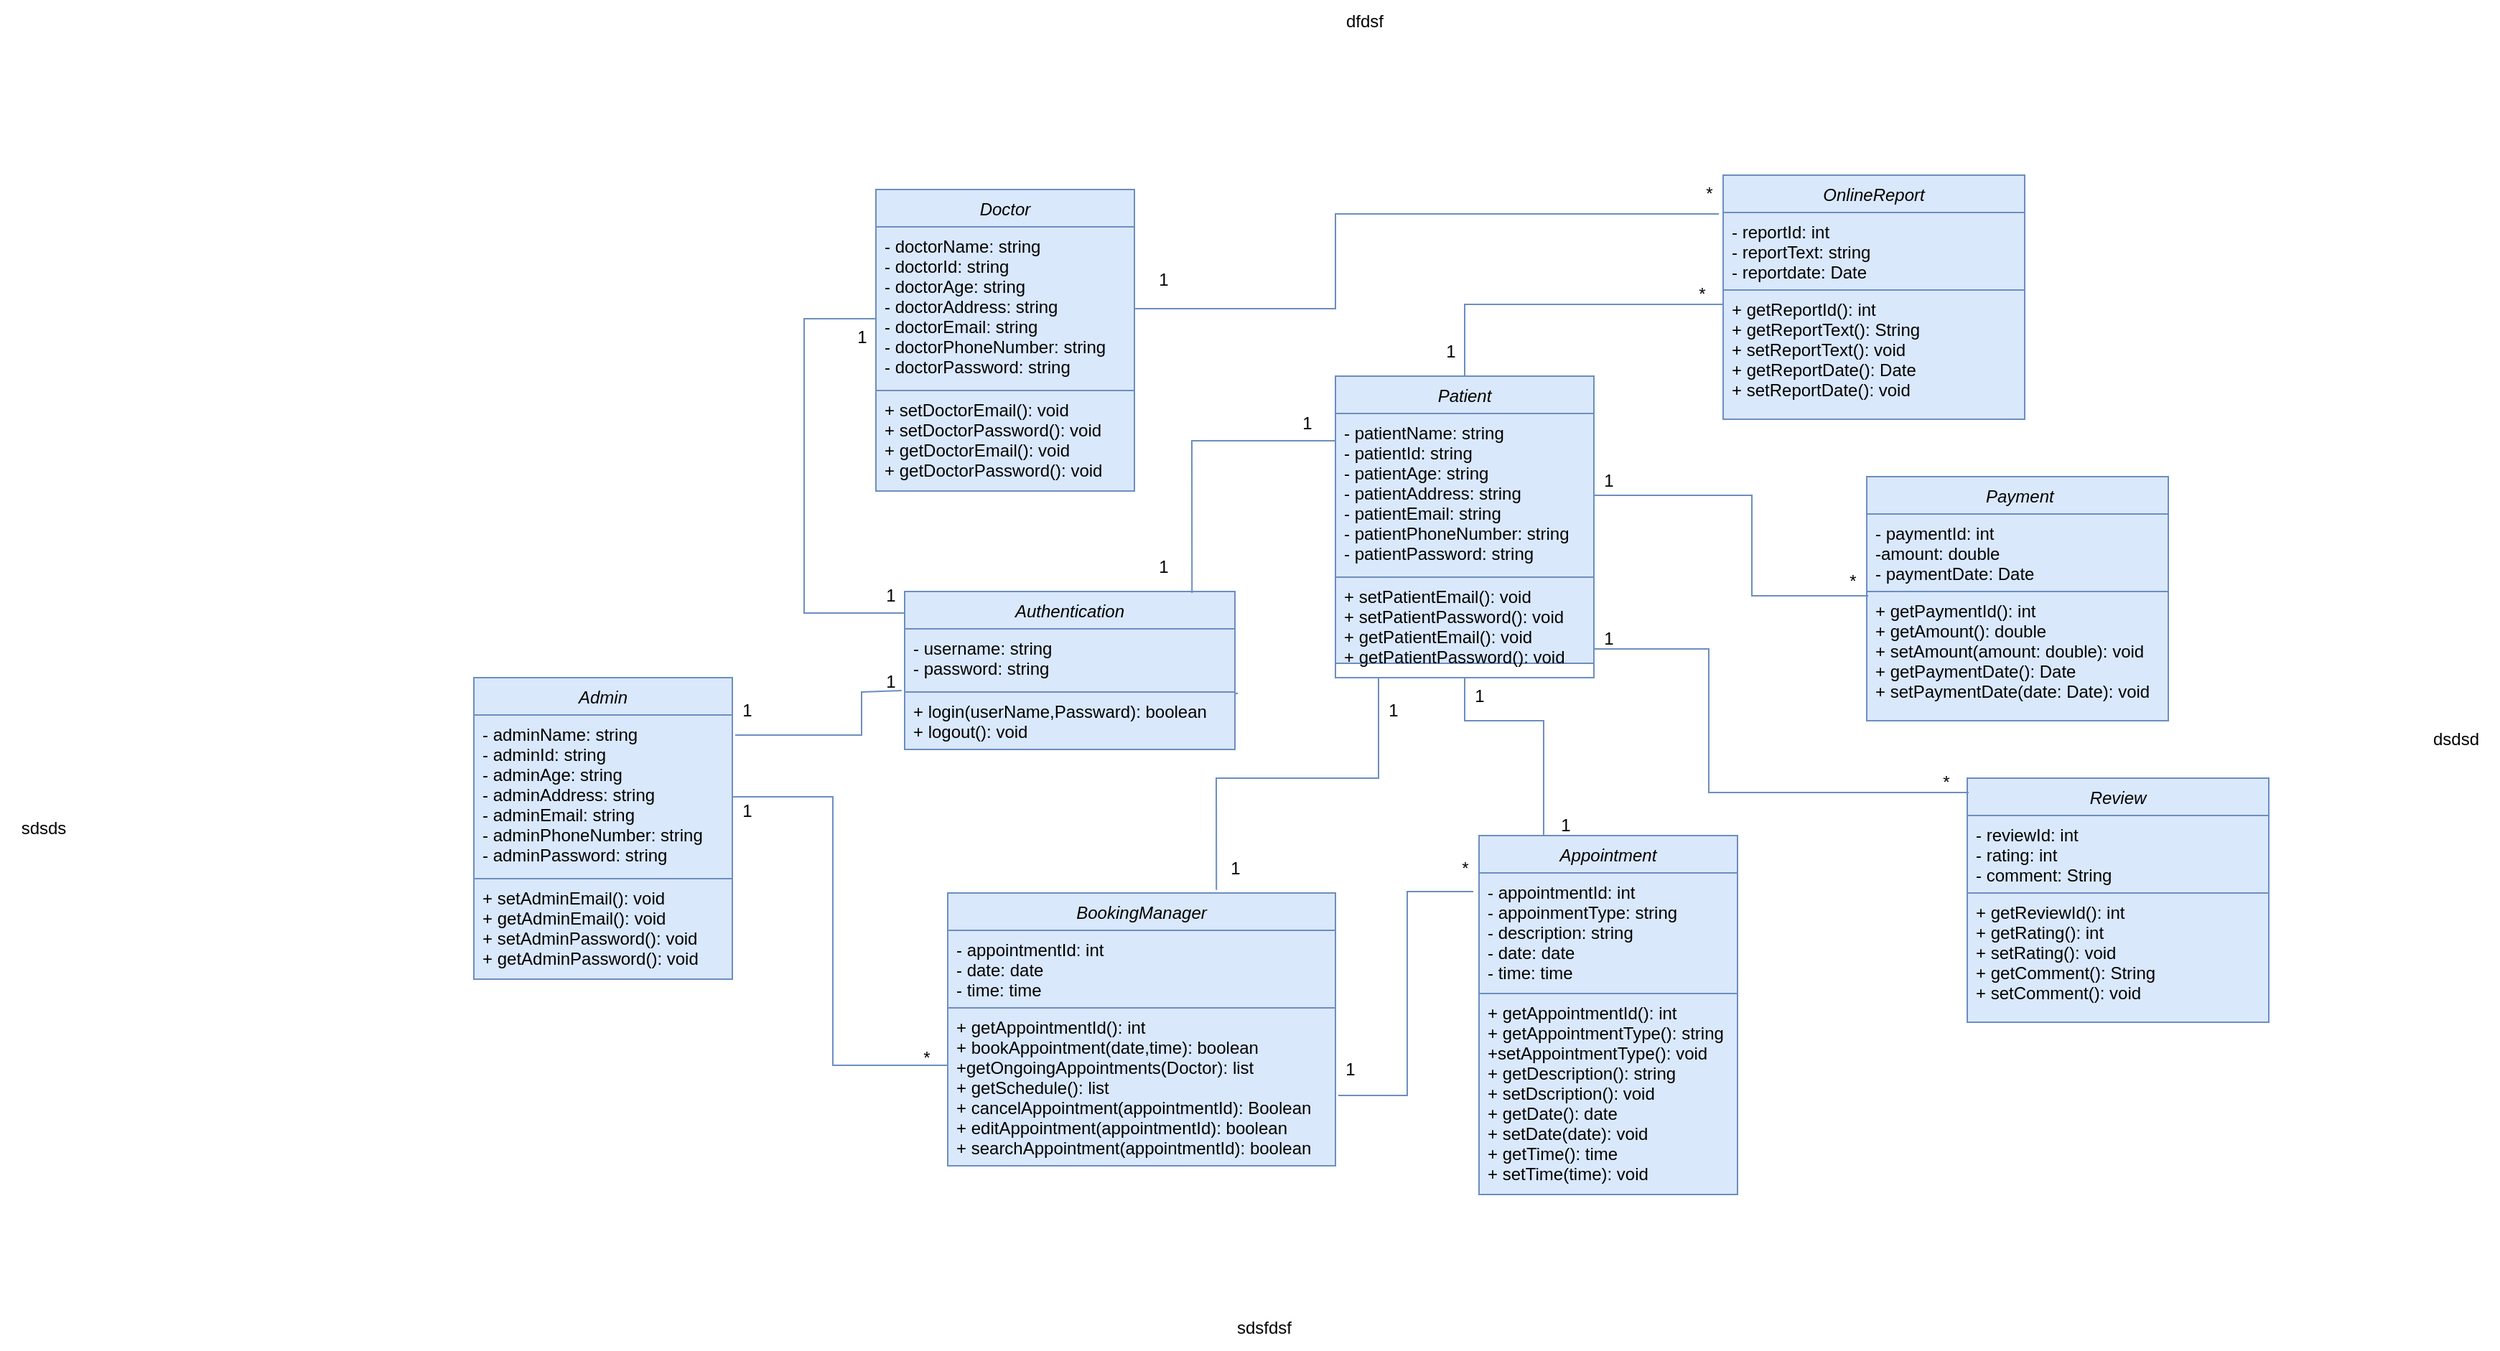 <mxfile version="24.2.7" type="device">
  <diagram id="C5RBs43oDa-KdzZeNtuy" name="Page-1">
    <mxGraphModel dx="2603" dy="2408" grid="1" gridSize="10" guides="1" tooltips="1" connect="1" arrows="1" fold="1" page="1" pageScale="1" pageWidth="1169" pageHeight="1654" background="#FFFFFF" math="0" shadow="0">
      <root>
        <mxCell id="WIyWlLk6GJQsqaUBKTNV-0" />
        <mxCell id="WIyWlLk6GJQsqaUBKTNV-1" parent="WIyWlLk6GJQsqaUBKTNV-0" />
        <mxCell id="D7E68T9pFaGjz6Eeja75-0" value="Patient" style="swimlane;fontStyle=2;align=center;verticalAlign=top;childLayout=stackLayout;horizontal=1;startSize=26;horizontalStack=0;resizeParent=1;resizeLast=0;collapsible=1;marginBottom=0;rounded=0;shadow=0;strokeWidth=1;strokeColor=#6c8ebf;fillColor=#dae8fc;" parent="WIyWlLk6GJQsqaUBKTNV-1" vertex="1">
          <mxGeometry x="690" y="-40" width="180" height="210" as="geometry">
            <mxRectangle x="230" y="140" width="160" height="26" as="alternateBounds" />
          </mxGeometry>
        </mxCell>
        <mxCell id="D7E68T9pFaGjz6Eeja75-1" value="- patientName: string&#xa;- patientId: string&#xa;- patientAge: string&#xa;- patientAddress: string&#xa;- patientEmail: string&#xa;- patientPhoneNumber: string&#xa;- patientPassword: string" style="text;align=left;verticalAlign=top;spacingLeft=4;spacingRight=4;overflow=hidden;rotatable=0;points=[[0,0.5],[1,0.5]];portConstraint=eastwest;strokeColor=#6c8ebf;fillColor=#dae8fc;" parent="D7E68T9pFaGjz6Eeja75-0" vertex="1">
          <mxGeometry y="26" width="180" height="114" as="geometry" />
        </mxCell>
        <mxCell id="D7E68T9pFaGjz6Eeja75-2" value="" style="endArrow=none;html=1;rounded=0;exitX=0.006;exitY=0.925;exitDx=0;exitDy=0;exitPerimeter=0;entryX=1.006;entryY=0.933;entryDx=0;entryDy=0;entryPerimeter=0;strokeColor=#6c8ebf;fillColor=#dae8fc;" parent="D7E68T9pFaGjz6Eeja75-0" edge="1">
          <mxGeometry width="50" height="50" relative="1" as="geometry">
            <mxPoint x="-7.283e-14" y="140.0" as="sourcePoint" />
            <mxPoint x="180.0" y="141.072" as="targetPoint" />
          </mxGeometry>
        </mxCell>
        <mxCell id="D7E68T9pFaGjz6Eeja75-3" value="+ setPatientEmail(): void&#xa;+ setPatientPassword(): void&#xa;+ getPatientEmail(): void&#xa;+ getPatientPassword(): void&#xa;&#xa;&#xa;&#xa;&#xa;" style="text;align=left;verticalAlign=top;spacingLeft=4;spacingRight=4;overflow=hidden;rotatable=0;points=[[0,0.5],[1,0.5]];portConstraint=eastwest;strokeColor=#6c8ebf;fillColor=#dae8fc;" parent="D7E68T9pFaGjz6Eeja75-0" vertex="1">
          <mxGeometry y="140" width="180" height="60" as="geometry" />
        </mxCell>
        <mxCell id="D7E68T9pFaGjz6Eeja75-4" value="Doctor" style="swimlane;fontStyle=2;align=center;verticalAlign=top;childLayout=stackLayout;horizontal=1;startSize=26;horizontalStack=0;resizeParent=1;resizeLast=0;collapsible=1;marginBottom=0;rounded=0;shadow=0;strokeWidth=1;strokeColor=#6c8ebf;fillColor=#dae8fc;" parent="WIyWlLk6GJQsqaUBKTNV-1" vertex="1">
          <mxGeometry x="370" y="-170" width="180" height="210" as="geometry">
            <mxRectangle x="230" y="140" width="160" height="26" as="alternateBounds" />
          </mxGeometry>
        </mxCell>
        <mxCell id="D7E68T9pFaGjz6Eeja75-6" value="" style="endArrow=none;html=1;rounded=0;exitX=0.006;exitY=0.925;exitDx=0;exitDy=0;exitPerimeter=0;entryX=1.006;entryY=0.933;entryDx=0;entryDy=0;entryPerimeter=0;strokeColor=#6c8ebf;fillColor=#dae8fc;" parent="D7E68T9pFaGjz6Eeja75-4" edge="1">
          <mxGeometry width="50" height="50" relative="1" as="geometry">
            <mxPoint x="-7.283e-14" y="140.0" as="sourcePoint" />
            <mxPoint x="180.0" y="141.072" as="targetPoint" />
          </mxGeometry>
        </mxCell>
        <mxCell id="D7E68T9pFaGjz6Eeja75-5" value="- doctorName: string&#xa;- doctorId: string&#xa;- doctorAge: string&#xa;- doctorAddress: string&#xa;- doctorEmail: string&#xa;- doctorPhoneNumber: string&#xa;- doctorPassword: string" style="text;align=left;verticalAlign=top;spacingLeft=4;spacingRight=4;overflow=hidden;rotatable=0;points=[[0,0.5],[1,0.5]];portConstraint=eastwest;strokeColor=#6c8ebf;fillColor=#dae8fc;" parent="D7E68T9pFaGjz6Eeja75-4" vertex="1">
          <mxGeometry y="26" width="180" height="114" as="geometry" />
        </mxCell>
        <mxCell id="D7E68T9pFaGjz6Eeja75-7" value="+ setDoctorEmail(): void&#xa;+ setDoctorPassword(): void&#xa;+ getDoctorEmail(): void&#xa;+ getDoctorPassword(): void&#xa;&#xa;" style="text;align=left;verticalAlign=top;spacingLeft=4;spacingRight=4;overflow=hidden;rotatable=0;points=[[0,0.5],[1,0.5]];portConstraint=eastwest;strokeColor=#6c8ebf;fillColor=#dae8fc;" parent="D7E68T9pFaGjz6Eeja75-4" vertex="1">
          <mxGeometry y="140" width="180" height="70" as="geometry" />
        </mxCell>
        <mxCell id="D7E68T9pFaGjz6Eeja75-8" value="Admin" style="swimlane;fontStyle=2;align=center;verticalAlign=top;childLayout=stackLayout;horizontal=1;startSize=26;horizontalStack=0;resizeParent=1;resizeLast=0;collapsible=1;marginBottom=0;rounded=0;shadow=0;strokeWidth=1;strokeColor=#6c8ebf;fillColor=#dae8fc;" parent="WIyWlLk6GJQsqaUBKTNV-1" vertex="1">
          <mxGeometry x="90" y="170" width="180" height="210" as="geometry">
            <mxRectangle x="230" y="140" width="160" height="26" as="alternateBounds" />
          </mxGeometry>
        </mxCell>
        <mxCell id="D7E68T9pFaGjz6Eeja75-9" value="- adminName: string&#xa;- adminId: string&#xa;- adminAge: string&#xa;- adminAddress: string&#xa;- adminEmail: string&#xa;- adminPhoneNumber: string&#xa;- adminPassword: string" style="text;align=left;verticalAlign=top;spacingLeft=4;spacingRight=4;overflow=hidden;rotatable=0;points=[[0,0.5],[1,0.5]];portConstraint=eastwest;strokeColor=#6c8ebf;fillColor=#dae8fc;" parent="D7E68T9pFaGjz6Eeja75-8" vertex="1">
          <mxGeometry y="26" width="180" height="114" as="geometry" />
        </mxCell>
        <mxCell id="D7E68T9pFaGjz6Eeja75-10" value="" style="endArrow=none;html=1;rounded=0;exitX=0.006;exitY=0.925;exitDx=0;exitDy=0;exitPerimeter=0;entryX=1.006;entryY=0.933;entryDx=0;entryDy=0;entryPerimeter=0;strokeColor=#6c8ebf;fillColor=#dae8fc;" parent="D7E68T9pFaGjz6Eeja75-8" edge="1">
          <mxGeometry width="50" height="50" relative="1" as="geometry">
            <mxPoint x="-7.283e-14" y="140.0" as="sourcePoint" />
            <mxPoint x="180.0" y="141.072" as="targetPoint" />
          </mxGeometry>
        </mxCell>
        <mxCell id="D7E68T9pFaGjz6Eeja75-11" value="+ setAdminEmail(): void&#xa;+ getAdminEmail(): void&#xa;+ setAdminPassword(): void&#xa;+ getAdminPassword(): void&#xa;" style="text;align=left;verticalAlign=top;spacingLeft=4;spacingRight=4;overflow=hidden;rotatable=0;points=[[0,0.5],[1,0.5]];portConstraint=eastwest;strokeColor=#6c8ebf;fillColor=#dae8fc;" parent="D7E68T9pFaGjz6Eeja75-8" vertex="1">
          <mxGeometry y="140" width="180" height="70" as="geometry" />
        </mxCell>
        <mxCell id="D7E68T9pFaGjz6Eeja75-12" value="Authentication" style="swimlane;fontStyle=2;align=center;verticalAlign=top;childLayout=stackLayout;horizontal=1;startSize=26;horizontalStack=0;resizeParent=1;resizeLast=0;collapsible=1;marginBottom=0;rounded=0;shadow=0;strokeWidth=1;fontSize=12;strokeColor=#6c8ebf;fillColor=#dae8fc;" parent="WIyWlLk6GJQsqaUBKTNV-1" vertex="1">
          <mxGeometry x="390" y="110" width="230" height="110" as="geometry">
            <mxRectangle x="230" y="140" width="160" height="26" as="alternateBounds" />
          </mxGeometry>
        </mxCell>
        <mxCell id="D7E68T9pFaGjz6Eeja75-13" value="- username: string&#xa;- password: string" style="text;align=left;verticalAlign=top;spacingLeft=4;spacingRight=4;overflow=hidden;rotatable=0;points=[[0,0.5],[1,0.5]];portConstraint=eastwest;strokeColor=#6c8ebf;fillColor=#dae8fc;" parent="D7E68T9pFaGjz6Eeja75-12" vertex="1">
          <mxGeometry y="26" width="230" height="44" as="geometry" />
        </mxCell>
        <mxCell id="D7E68T9pFaGjz6Eeja75-14" value="" style="endArrow=none;html=1;rounded=0;exitX=0.006;exitY=0.925;exitDx=0;exitDy=0;exitPerimeter=0;entryX=1.009;entryY=1.023;entryDx=0;entryDy=0;entryPerimeter=0;strokeColor=#6c8ebf;fillColor=#dae8fc;" parent="D7E68T9pFaGjz6Eeja75-12" target="D7E68T9pFaGjz6Eeja75-13" edge="1">
          <mxGeometry width="50" height="50" relative="1" as="geometry">
            <mxPoint x="-7.283e-14" y="70.0" as="sourcePoint" />
            <mxPoint x="180.0" y="71.072" as="targetPoint" />
          </mxGeometry>
        </mxCell>
        <mxCell id="D7E68T9pFaGjz6Eeja75-15" value="+ login(userName,Passward): boolean&#xa;+ logout(): void&#xa;&#xa;&#xa;&#xa;&#xa;" style="text;align=left;verticalAlign=top;spacingLeft=4;spacingRight=4;overflow=hidden;rotatable=0;points=[[0,0.5],[1,0.5]];portConstraint=eastwest;strokeColor=#6c8ebf;fillColor=#dae8fc;" parent="D7E68T9pFaGjz6Eeja75-12" vertex="1">
          <mxGeometry y="70" width="230" height="40" as="geometry" />
        </mxCell>
        <mxCell id="D7E68T9pFaGjz6Eeja75-16" value="Appointment" style="swimlane;fontStyle=2;align=center;verticalAlign=top;childLayout=stackLayout;horizontal=1;startSize=26;horizontalStack=0;resizeParent=1;resizeLast=0;collapsible=1;marginBottom=0;rounded=0;shadow=0;strokeWidth=1;strokeColor=#6c8ebf;fillColor=#dae8fc;" parent="WIyWlLk6GJQsqaUBKTNV-1" vertex="1">
          <mxGeometry x="790" y="280" width="180" height="250" as="geometry">
            <mxRectangle x="230" y="140" width="160" height="26" as="alternateBounds" />
          </mxGeometry>
        </mxCell>
        <mxCell id="D7E68T9pFaGjz6Eeja75-17" value="- appointmentId: int&#xa;- appoinmentType: string&#xa;- description: string&#xa;- date: date&#xa;- time: time &#xa;" style="text;align=left;verticalAlign=top;spacingLeft=4;spacingRight=4;overflow=hidden;rotatable=0;points=[[0,0.5],[1,0.5]];portConstraint=eastwest;strokeColor=#6c8ebf;fillColor=#dae8fc;" parent="D7E68T9pFaGjz6Eeja75-16" vertex="1">
          <mxGeometry y="26" width="180" height="84" as="geometry" />
        </mxCell>
        <mxCell id="D7E68T9pFaGjz6Eeja75-18" value="" style="endArrow=none;html=1;rounded=0;exitX=0.006;exitY=0.925;exitDx=0;exitDy=0;exitPerimeter=0;entryX=1.006;entryY=0.933;entryDx=0;entryDy=0;entryPerimeter=0;strokeColor=#6c8ebf;fillColor=#dae8fc;" parent="D7E68T9pFaGjz6Eeja75-16" edge="1">
          <mxGeometry width="50" height="50" relative="1" as="geometry">
            <mxPoint x="-7.283e-14" y="110.0" as="sourcePoint" />
            <mxPoint x="180.0" y="111.072" as="targetPoint" />
          </mxGeometry>
        </mxCell>
        <mxCell id="D7E68T9pFaGjz6Eeja75-19" value="+ getAppointmentId(): int&#xa;+ getAppointmentType(): string&#xa;+setAppointmentType(): void&#xa;+ getDescription(): string&#xa;+ setDscription(): void&#xa;+ getDate(): date&#xa;+ setDate(date): void&#xa;+ getTime(): time&#xa;+ setTime(time): void&#xa;  &#xa; &#xa;&#xa;&#xa;&#xa;&#xa;&#xa;&#xa;&#xa;&#xa;&#xa;" style="text;align=left;verticalAlign=top;spacingLeft=4;spacingRight=4;overflow=hidden;rotatable=0;points=[[0,0.5],[1,0.5]];portConstraint=eastwest;strokeColor=#6c8ebf;fillColor=#dae8fc;" parent="D7E68T9pFaGjz6Eeja75-16" vertex="1">
          <mxGeometry y="110" width="180" height="140" as="geometry" />
        </mxCell>
        <mxCell id="D7E68T9pFaGjz6Eeja75-21" value="BookingManager" style="swimlane;fontStyle=2;align=center;verticalAlign=top;childLayout=stackLayout;horizontal=1;startSize=26;horizontalStack=0;resizeParent=1;resizeLast=0;collapsible=1;marginBottom=0;rounded=0;shadow=0;strokeWidth=1;strokeColor=#6c8ebf;fillColor=#dae8fc;" parent="WIyWlLk6GJQsqaUBKTNV-1" vertex="1">
          <mxGeometry x="420" y="320" width="270" height="190" as="geometry">
            <mxRectangle x="230" y="140" width="160" height="26" as="alternateBounds" />
          </mxGeometry>
        </mxCell>
        <mxCell id="D7E68T9pFaGjz6Eeja75-22" value="- appointmentId: int&#xa;- date: date&#xa;- time: time &#xa;" style="text;align=left;verticalAlign=top;spacingLeft=4;spacingRight=4;overflow=hidden;rotatable=0;points=[[0,0.5],[1,0.5]];portConstraint=eastwest;strokeColor=#6c8ebf;fillColor=#dae8fc;" parent="D7E68T9pFaGjz6Eeja75-21" vertex="1">
          <mxGeometry y="26" width="270" height="54" as="geometry" />
        </mxCell>
        <mxCell id="D7E68T9pFaGjz6Eeja75-23" value="" style="endArrow=none;html=1;rounded=0;exitX=0.006;exitY=0.925;exitDx=0;exitDy=0;exitPerimeter=0;entryX=1;entryY=1.037;entryDx=0;entryDy=0;entryPerimeter=0;strokeColor=#6c8ebf;fillColor=#dae8fc;" parent="D7E68T9pFaGjz6Eeja75-21" target="D7E68T9pFaGjz6Eeja75-22" edge="1">
          <mxGeometry width="50" height="50" relative="1" as="geometry">
            <mxPoint x="-7.283e-14" y="80.0" as="sourcePoint" />
            <mxPoint x="208.95" y="80.032" as="targetPoint" />
            <Array as="points">
              <mxPoint x="100" y="80" />
            </Array>
          </mxGeometry>
        </mxCell>
        <mxCell id="D7E68T9pFaGjz6Eeja75-24" value="+ getAppointmentId(): int&#xa;+ bookAppointment(date,time): boolean&#xa;+getOngoingAppointments(Doctor): list &#xa;+ getSchedule(): list&#xa;+ cancelAppointment(appointmentId): Boolean&#xa;  + editAppointment(appointmentId): boolean&#xa;+ searchAppointment(appointmentId): boolean&#xa;  &#xa; &#xa;&#xa;&#xa;&#xa;&#xa;&#xa;&#xa;&#xa;&#xa;&#xa;" style="text;align=left;verticalAlign=top;spacingLeft=4;spacingRight=4;overflow=hidden;rotatable=0;points=[[0,0.5],[1,0.5]];portConstraint=eastwest;strokeColor=#6c8ebf;fillColor=#dae8fc;" parent="D7E68T9pFaGjz6Eeja75-21" vertex="1">
          <mxGeometry y="80" width="270" height="110" as="geometry" />
        </mxCell>
        <mxCell id="D7E68T9pFaGjz6Eeja75-25" value="OnlineReport" style="swimlane;fontStyle=2;align=center;verticalAlign=top;childLayout=stackLayout;horizontal=1;startSize=26;horizontalStack=0;resizeParent=1;resizeLast=0;collapsible=1;marginBottom=0;rounded=0;shadow=0;strokeWidth=1;strokeColor=#6c8ebf;fillColor=#dae8fc;" parent="WIyWlLk6GJQsqaUBKTNV-1" vertex="1">
          <mxGeometry x="960" y="-180" width="210" height="170" as="geometry">
            <mxRectangle x="230" y="140" width="160" height="26" as="alternateBounds" />
          </mxGeometry>
        </mxCell>
        <mxCell id="D7E68T9pFaGjz6Eeja75-27" value="" style="endArrow=none;html=1;rounded=0;exitX=0.006;exitY=0.925;exitDx=0;exitDy=0;exitPerimeter=0;entryX=0.995;entryY=0.808;entryDx=0;entryDy=0;entryPerimeter=0;strokeColor=#6c8ebf;fillColor=#dae8fc;" parent="D7E68T9pFaGjz6Eeja75-25" edge="1">
          <mxGeometry width="50" height="50" relative="1" as="geometry">
            <mxPoint x="-7.283e-14" y="80.0" as="sourcePoint" />
            <mxPoint x="208.95" y="80.032" as="targetPoint" />
            <Array as="points">
              <mxPoint x="100" y="80" />
            </Array>
          </mxGeometry>
        </mxCell>
        <mxCell id="D7E68T9pFaGjz6Eeja75-26" value="- reportId: int&#xa;- reportText: string&#xa;- reportdate: Date&#xa;" style="text;align=left;verticalAlign=top;spacingLeft=4;spacingRight=4;overflow=hidden;rotatable=0;points=[[0,0.5],[1,0.5]];portConstraint=eastwest;strokeColor=#6c8ebf;fillColor=#dae8fc;" parent="D7E68T9pFaGjz6Eeja75-25" vertex="1">
          <mxGeometry y="26" width="210" height="54" as="geometry" />
        </mxCell>
        <mxCell id="D7E68T9pFaGjz6Eeja75-28" value="+ getReportId(): int&#xa;+ getReportText(): String&#xa;+ setReportText(): void&#xa;+ getReportDate(): Date&#xa;+ setReportDate(): void&#xa;  &#xa; &#xa;&#xa;&#xa;&#xa;&#xa;  &#xa; &#xa;&#xa;&#xa;&#xa;&#xa;&#xa;&#xa;&#xa;&#xa;&#xa;" style="text;align=left;verticalAlign=top;spacingLeft=4;spacingRight=4;overflow=hidden;rotatable=0;points=[[0,0.5],[1,0.5]];portConstraint=eastwest;strokeColor=#6c8ebf;fillColor=#dae8fc;" parent="D7E68T9pFaGjz6Eeja75-25" vertex="1">
          <mxGeometry y="80" width="210" height="90" as="geometry" />
        </mxCell>
        <mxCell id="D7E68T9pFaGjz6Eeja75-30" value="Review" style="swimlane;fontStyle=2;align=center;verticalAlign=top;childLayout=stackLayout;horizontal=1;startSize=26;horizontalStack=0;resizeParent=1;resizeLast=0;collapsible=1;marginBottom=0;rounded=0;shadow=0;strokeWidth=1;strokeColor=#6c8ebf;fillColor=#dae8fc;" parent="WIyWlLk6GJQsqaUBKTNV-1" vertex="1">
          <mxGeometry x="1130" y="240" width="210" height="170" as="geometry">
            <mxRectangle x="230" y="140" width="160" height="26" as="alternateBounds" />
          </mxGeometry>
        </mxCell>
        <mxCell id="D7E68T9pFaGjz6Eeja75-31" value="" style="endArrow=none;html=1;rounded=0;exitX=0.006;exitY=0.925;exitDx=0;exitDy=0;exitPerimeter=0;entryX=0.995;entryY=0.808;entryDx=0;entryDy=0;entryPerimeter=0;strokeColor=#6c8ebf;fillColor=#dae8fc;" parent="D7E68T9pFaGjz6Eeja75-30" edge="1">
          <mxGeometry width="50" height="50" relative="1" as="geometry">
            <mxPoint x="-7.283e-14" y="80.0" as="sourcePoint" />
            <mxPoint x="208.95" y="80.032" as="targetPoint" />
            <Array as="points">
              <mxPoint x="100" y="80" />
            </Array>
          </mxGeometry>
        </mxCell>
        <mxCell id="D7E68T9pFaGjz6Eeja75-32" value="- reviewId: int&#xa;- rating: int&#xa;- comment: String&#xa;" style="text;align=left;verticalAlign=top;spacingLeft=4;spacingRight=4;overflow=hidden;rotatable=0;points=[[0,0.5],[1,0.5]];portConstraint=eastwest;strokeColor=#6c8ebf;fillColor=#dae8fc;" parent="D7E68T9pFaGjz6Eeja75-30" vertex="1">
          <mxGeometry y="26" width="210" height="54" as="geometry" />
        </mxCell>
        <mxCell id="D7E68T9pFaGjz6Eeja75-33" value="+ getReviewId(): int&#xa;+ getRating(): int&#xa;+ setRating(): void&#xa;+ getComment(): String&#xa;+ setComment(): void&#xa;  &#xa; &#xa;&#xa;&#xa;&#xa;&#xa;  &#xa; &#xa;&#xa;&#xa;&#xa;&#xa;&#xa;&#xa;&#xa;&#xa;&#xa;" style="text;align=left;verticalAlign=top;spacingLeft=4;spacingRight=4;overflow=hidden;rotatable=0;points=[[0,0.5],[1,0.5]];portConstraint=eastwest;strokeColor=#6c8ebf;fillColor=#dae8fc;" parent="D7E68T9pFaGjz6Eeja75-30" vertex="1">
          <mxGeometry y="80" width="210" height="90" as="geometry" />
        </mxCell>
        <mxCell id="D7E68T9pFaGjz6Eeja75-34" value=" Payment" style="swimlane;fontStyle=2;align=center;verticalAlign=top;childLayout=stackLayout;horizontal=1;startSize=26;horizontalStack=0;resizeParent=1;resizeLast=0;collapsible=1;marginBottom=0;rounded=0;shadow=0;strokeWidth=1;strokeColor=#6c8ebf;fillColor=#dae8fc;" parent="WIyWlLk6GJQsqaUBKTNV-1" vertex="1">
          <mxGeometry x="1060" y="30" width="210" height="170" as="geometry">
            <mxRectangle x="230" y="140" width="160" height="26" as="alternateBounds" />
          </mxGeometry>
        </mxCell>
        <mxCell id="D7E68T9pFaGjz6Eeja75-35" value="" style="endArrow=none;html=1;rounded=0;exitX=0.006;exitY=0.925;exitDx=0;exitDy=0;exitPerimeter=0;entryX=0.995;entryY=0.808;entryDx=0;entryDy=0;entryPerimeter=0;strokeColor=#6c8ebf;fillColor=#dae8fc;" parent="D7E68T9pFaGjz6Eeja75-34" edge="1">
          <mxGeometry width="50" height="50" relative="1" as="geometry">
            <mxPoint x="-7.283e-14" y="80.0" as="sourcePoint" />
            <mxPoint x="208.95" y="80.032" as="targetPoint" />
            <Array as="points">
              <mxPoint x="100" y="80" />
            </Array>
          </mxGeometry>
        </mxCell>
        <mxCell id="D7E68T9pFaGjz6Eeja75-36" value="- paymentId: int&#xa;-amount: double&#xa;- paymentDate: Date&#xa;" style="text;align=left;verticalAlign=top;spacingLeft=4;spacingRight=4;overflow=hidden;rotatable=0;points=[[0,0.5],[1,0.5]];portConstraint=eastwest;strokeColor=#6c8ebf;fillColor=#dae8fc;" parent="D7E68T9pFaGjz6Eeja75-34" vertex="1">
          <mxGeometry y="26" width="210" height="54" as="geometry" />
        </mxCell>
        <mxCell id="D7E68T9pFaGjz6Eeja75-37" value="+ getPaymentId(): int&#xa;+ getAmount(): double&#xa;+ setAmount(amount: double): void&#xa;+ getPaymentDate(): Date&#xa;+ setPaymentDate(date: Date): void" style="text;align=left;verticalAlign=top;spacingLeft=4;spacingRight=4;overflow=hidden;rotatable=0;points=[[0,0.5],[1,0.5]];portConstraint=eastwest;strokeColor=#6c8ebf;fillColor=#dae8fc;" parent="D7E68T9pFaGjz6Eeja75-34" vertex="1">
          <mxGeometry y="80" width="210" height="90" as="geometry" />
        </mxCell>
        <mxCell id="D7E68T9pFaGjz6Eeja75-48" value="" style="endArrow=none;html=1;rounded=0;exitX=0.87;exitY=0.009;exitDx=0;exitDy=0;exitPerimeter=0;fillColor=#dae8fc;strokeColor=#6c8ebf;" parent="WIyWlLk6GJQsqaUBKTNV-1" source="D7E68T9pFaGjz6Eeja75-12" edge="1">
          <mxGeometry width="50" height="50" relative="1" as="geometry">
            <mxPoint x="590" y="100" as="sourcePoint" />
            <mxPoint x="690" y="5" as="targetPoint" />
            <Array as="points">
              <mxPoint x="590" y="5" />
            </Array>
          </mxGeometry>
        </mxCell>
        <mxCell id="D7E68T9pFaGjz6Eeja75-49" value="" style="endArrow=none;html=1;rounded=0;exitX=0;exitY=0.136;exitDx=0;exitDy=0;exitPerimeter=0;fillColor=#dae8fc;strokeColor=#6c8ebf;" parent="WIyWlLk6GJQsqaUBKTNV-1" source="D7E68T9pFaGjz6Eeja75-12" edge="1">
          <mxGeometry width="50" height="50" relative="1" as="geometry">
            <mxPoint x="580" y="260" as="sourcePoint" />
            <mxPoint x="370" y="-80" as="targetPoint" />
            <Array as="points">
              <mxPoint x="360" y="125" />
              <mxPoint x="320" y="125" />
              <mxPoint x="320" y="-80" />
            </Array>
          </mxGeometry>
        </mxCell>
        <mxCell id="D7E68T9pFaGjz6Eeja75-50" value="" style="endArrow=none;html=1;rounded=0;exitX=-0.009;exitY=-0.025;exitDx=0;exitDy=0;exitPerimeter=0;entryX=1.011;entryY=0.123;entryDx=0;entryDy=0;entryPerimeter=0;fillColor=#dae8fc;strokeColor=#6c8ebf;" parent="WIyWlLk6GJQsqaUBKTNV-1" source="D7E68T9pFaGjz6Eeja75-15" target="D7E68T9pFaGjz6Eeja75-9" edge="1">
          <mxGeometry width="50" height="50" relative="1" as="geometry">
            <mxPoint x="580" y="260" as="sourcePoint" />
            <mxPoint x="360" y="180" as="targetPoint" />
            <Array as="points">
              <mxPoint x="360" y="180" />
              <mxPoint x="360" y="210" />
            </Array>
          </mxGeometry>
        </mxCell>
        <mxCell id="D7E68T9pFaGjz6Eeja75-53" value="" style="endArrow=none;html=1;rounded=0;entryX=1;entryY=0.5;entryDx=0;entryDy=0;fillColor=#dae8fc;strokeColor=#6c8ebf;" parent="WIyWlLk6GJQsqaUBKTNV-1" target="D7E68T9pFaGjz6Eeja75-9" edge="1">
          <mxGeometry width="50" height="50" relative="1" as="geometry">
            <mxPoint x="420" y="440" as="sourcePoint" />
            <mxPoint x="630" y="390" as="targetPoint" />
            <Array as="points">
              <mxPoint x="340" y="440" />
              <mxPoint x="340" y="253" />
            </Array>
          </mxGeometry>
        </mxCell>
        <mxCell id="D7E68T9pFaGjz6Eeja75-54" value="" style="endArrow=none;html=1;rounded=0;exitX=0.693;exitY=-0.011;exitDx=0;exitDy=0;exitPerimeter=0;fillColor=#dae8fc;strokeColor=#6c8ebf;" parent="WIyWlLk6GJQsqaUBKTNV-1" source="D7E68T9pFaGjz6Eeja75-21" edge="1">
          <mxGeometry width="50" height="50" relative="1" as="geometry">
            <mxPoint x="720" y="260" as="sourcePoint" />
            <mxPoint x="720" y="170" as="targetPoint" />
            <Array as="points">
              <mxPoint x="607" y="240" />
              <mxPoint x="720" y="240" />
            </Array>
          </mxGeometry>
        </mxCell>
        <mxCell id="D7E68T9pFaGjz6Eeja75-55" value="" style="endArrow=none;html=1;rounded=0;exitX=0.25;exitY=0;exitDx=0;exitDy=0;entryX=0.5;entryY=1;entryDx=0;entryDy=0;fillColor=#dae8fc;strokeColor=#6c8ebf;" parent="WIyWlLk6GJQsqaUBKTNV-1" source="D7E68T9pFaGjz6Eeja75-16" target="D7E68T9pFaGjz6Eeja75-0" edge="1">
          <mxGeometry width="50" height="50" relative="1" as="geometry">
            <mxPoint x="540" y="350" as="sourcePoint" />
            <mxPoint x="835" y="130" as="targetPoint" />
            <Array as="points">
              <mxPoint x="835" y="200" />
              <mxPoint x="780" y="200" />
            </Array>
          </mxGeometry>
        </mxCell>
        <mxCell id="D7E68T9pFaGjz6Eeja75-56" value="" style="endArrow=none;html=1;rounded=0;entryX=-0.022;entryY=0.155;entryDx=0;entryDy=0;entryPerimeter=0;exitX=1.007;exitY=0.373;exitDx=0;exitDy=0;exitPerimeter=0;fillColor=#dae8fc;strokeColor=#6c8ebf;" parent="WIyWlLk6GJQsqaUBKTNV-1" target="D7E68T9pFaGjz6Eeja75-17" edge="1">
          <mxGeometry width="50" height="50" relative="1" as="geometry">
            <mxPoint x="691.89" y="461.03" as="sourcePoint" />
            <mxPoint x="590" y="260" as="targetPoint" />
            <Array as="points">
              <mxPoint x="740" y="461" />
              <mxPoint x="740" y="319" />
            </Array>
          </mxGeometry>
        </mxCell>
        <mxCell id="D7E68T9pFaGjz6Eeja75-57" value="" style="endArrow=none;html=1;rounded=0;entryX=0;entryY=0.111;entryDx=0;entryDy=0;entryPerimeter=0;fillColor=#dae8fc;strokeColor=#6c8ebf;" parent="WIyWlLk6GJQsqaUBKTNV-1" edge="1">
          <mxGeometry width="50" height="50" relative="1" as="geometry">
            <mxPoint x="780" y="-40" as="sourcePoint" />
            <mxPoint x="960" y="-89.996" as="targetPoint" />
            <Array as="points">
              <mxPoint x="780" y="-89.99" />
            </Array>
          </mxGeometry>
        </mxCell>
        <mxCell id="D7E68T9pFaGjz6Eeja75-58" value="" style="endArrow=none;html=1;rounded=0;exitX=1;exitY=0.5;exitDx=0;exitDy=0;entryX=-0.014;entryY=0.019;entryDx=0;entryDy=0;entryPerimeter=0;fillColor=#dae8fc;strokeColor=#6c8ebf;" parent="WIyWlLk6GJQsqaUBKTNV-1" source="D7E68T9pFaGjz6Eeja75-5" target="D7E68T9pFaGjz6Eeja75-26" edge="1">
          <mxGeometry width="50" height="50" relative="1" as="geometry">
            <mxPoint x="600" y="110" as="sourcePoint" />
            <mxPoint x="650" y="60" as="targetPoint" />
            <Array as="points">
              <mxPoint x="690" y="-87" />
              <mxPoint x="690" y="-153" />
            </Array>
          </mxGeometry>
        </mxCell>
        <mxCell id="D7E68T9pFaGjz6Eeja75-59" value="" style="endArrow=none;html=1;rounded=0;entryX=1;entryY=0.5;entryDx=0;entryDy=0;exitX=0.005;exitY=1.056;exitDx=0;exitDy=0;exitPerimeter=0;fillColor=#dae8fc;strokeColor=#6c8ebf;" parent="WIyWlLk6GJQsqaUBKTNV-1" source="D7E68T9pFaGjz6Eeja75-36" target="D7E68T9pFaGjz6Eeja75-1" edge="1">
          <mxGeometry width="50" height="50" relative="1" as="geometry">
            <mxPoint x="600" y="260" as="sourcePoint" />
            <mxPoint x="650" y="210" as="targetPoint" />
            <Array as="points">
              <mxPoint x="980" y="113" />
              <mxPoint x="980" y="43" />
            </Array>
          </mxGeometry>
        </mxCell>
        <mxCell id="D7E68T9pFaGjz6Eeja75-60" value="" style="endArrow=none;html=1;rounded=0;entryX=1;entryY=0.5;entryDx=0;entryDy=0;exitX=1.033;exitY=0.733;exitDx=0;exitDy=0;exitPerimeter=0;fillColor=#dae8fc;strokeColor=#6c8ebf;" parent="WIyWlLk6GJQsqaUBKTNV-1" source="D7E68T9pFaGjz6Eeja75-68" edge="1">
          <mxGeometry width="50" height="50" relative="1" as="geometry">
            <mxPoint x="980" y="150" as="sourcePoint" />
            <mxPoint x="870" y="150" as="targetPoint" />
            <Array as="points">
              <mxPoint x="950" y="250" />
              <mxPoint x="950" y="150" />
            </Array>
          </mxGeometry>
        </mxCell>
        <mxCell id="D7E68T9pFaGjz6Eeja75-61" value="1" style="text;html=1;align=center;verticalAlign=middle;resizable=0;points=[];autosize=1;" parent="WIyWlLk6GJQsqaUBKTNV-1" vertex="1">
          <mxGeometry x="555" y="-122" width="30" height="30" as="geometry" />
        </mxCell>
        <mxCell id="D7E68T9pFaGjz6Eeja75-62" value="*" style="text;html=1;align=center;verticalAlign=middle;resizable=0;points=[];autosize=1;" parent="WIyWlLk6GJQsqaUBKTNV-1" vertex="1">
          <mxGeometry x="935" y="-182" width="30" height="30" as="geometry" />
        </mxCell>
        <mxCell id="D7E68T9pFaGjz6Eeja75-63" value="1" style="text;html=1;align=center;verticalAlign=middle;resizable=0;points=[];autosize=1;" parent="WIyWlLk6GJQsqaUBKTNV-1" vertex="1">
          <mxGeometry x="755" y="-72" width="30" height="30" as="geometry" />
        </mxCell>
        <mxCell id="D7E68T9pFaGjz6Eeja75-64" value="*" style="text;html=1;align=center;verticalAlign=middle;resizable=0;points=[];autosize=1;" parent="WIyWlLk6GJQsqaUBKTNV-1" vertex="1">
          <mxGeometry x="930" y="-112" width="30" height="30" as="geometry" />
        </mxCell>
        <mxCell id="D7E68T9pFaGjz6Eeja75-65" value="1" style="text;html=1;align=center;verticalAlign=middle;resizable=0;points=[];autosize=1;" parent="WIyWlLk6GJQsqaUBKTNV-1" vertex="1">
          <mxGeometry x="865" y="18" width="30" height="30" as="geometry" />
        </mxCell>
        <mxCell id="D7E68T9pFaGjz6Eeja75-66" value="*" style="text;html=1;align=center;verticalAlign=middle;resizable=0;points=[];autosize=1;" parent="WIyWlLk6GJQsqaUBKTNV-1" vertex="1">
          <mxGeometry x="1035" y="88" width="30" height="30" as="geometry" />
        </mxCell>
        <mxCell id="D7E68T9pFaGjz6Eeja75-67" value="1" style="text;html=1;align=center;verticalAlign=middle;resizable=0;points=[];autosize=1;" parent="WIyWlLk6GJQsqaUBKTNV-1" vertex="1">
          <mxGeometry x="865" y="128" width="30" height="30" as="geometry" />
        </mxCell>
        <mxCell id="D7E68T9pFaGjz6Eeja75-68" value="*" style="text;html=1;align=center;verticalAlign=middle;resizable=0;points=[];autosize=1;" parent="WIyWlLk6GJQsqaUBKTNV-1" vertex="1">
          <mxGeometry x="1100" y="228" width="30" height="30" as="geometry" />
        </mxCell>
        <mxCell id="D7E68T9pFaGjz6Eeja75-69" value="1" style="text;html=1;align=center;verticalAlign=middle;resizable=0;points=[];autosize=1;" parent="WIyWlLk6GJQsqaUBKTNV-1" vertex="1">
          <mxGeometry x="775" y="168" width="30" height="30" as="geometry" />
        </mxCell>
        <mxCell id="D7E68T9pFaGjz6Eeja75-70" value="1" style="text;html=1;align=center;verticalAlign=middle;resizable=0;points=[];autosize=1;" parent="WIyWlLk6GJQsqaUBKTNV-1" vertex="1">
          <mxGeometry x="835" y="258" width="30" height="30" as="geometry" />
        </mxCell>
        <mxCell id="D7E68T9pFaGjz6Eeja75-71" value="1" style="text;html=1;align=center;verticalAlign=middle;resizable=0;points=[];autosize=1;" parent="WIyWlLk6GJQsqaUBKTNV-1" vertex="1">
          <mxGeometry x="715" y="178" width="30" height="30" as="geometry" />
        </mxCell>
        <mxCell id="D7E68T9pFaGjz6Eeja75-72" value="1" style="text;html=1;align=center;verticalAlign=middle;resizable=0;points=[];autosize=1;" parent="WIyWlLk6GJQsqaUBKTNV-1" vertex="1">
          <mxGeometry x="605" y="288" width="30" height="30" as="geometry" />
        </mxCell>
        <mxCell id="D7E68T9pFaGjz6Eeja75-73" value="*" style="text;html=1;align=center;verticalAlign=middle;resizable=0;points=[];autosize=1;" parent="WIyWlLk6GJQsqaUBKTNV-1" vertex="1">
          <mxGeometry x="765" y="288" width="30" height="30" as="geometry" />
        </mxCell>
        <mxCell id="D7E68T9pFaGjz6Eeja75-74" value="1" style="text;html=1;align=center;verticalAlign=middle;resizable=0;points=[];autosize=1;" parent="WIyWlLk6GJQsqaUBKTNV-1" vertex="1">
          <mxGeometry x="685" y="428" width="30" height="30" as="geometry" />
        </mxCell>
        <mxCell id="D7E68T9pFaGjz6Eeja75-75" value="*" style="text;html=1;align=center;verticalAlign=middle;resizable=0;points=[];autosize=1;" parent="WIyWlLk6GJQsqaUBKTNV-1" vertex="1">
          <mxGeometry x="390" y="420" width="30" height="30" as="geometry" />
        </mxCell>
        <mxCell id="D7E68T9pFaGjz6Eeja75-76" value="1" style="text;html=1;align=center;verticalAlign=middle;resizable=0;points=[];autosize=1;" parent="WIyWlLk6GJQsqaUBKTNV-1" vertex="1">
          <mxGeometry x="265" y="248" width="30" height="30" as="geometry" />
        </mxCell>
        <mxCell id="D7E68T9pFaGjz6Eeja75-77" value="1" style="text;html=1;align=center;verticalAlign=middle;resizable=0;points=[];autosize=1;" parent="WIyWlLk6GJQsqaUBKTNV-1" vertex="1">
          <mxGeometry x="265" y="178" width="30" height="30" as="geometry" />
        </mxCell>
        <mxCell id="D7E68T9pFaGjz6Eeja75-78" value="1" style="text;html=1;align=center;verticalAlign=middle;resizable=0;points=[];autosize=1;" parent="WIyWlLk6GJQsqaUBKTNV-1" vertex="1">
          <mxGeometry x="365" y="158" width="30" height="30" as="geometry" />
        </mxCell>
        <mxCell id="D7E68T9pFaGjz6Eeja75-79" value="1" style="text;html=1;align=center;verticalAlign=middle;resizable=0;points=[];autosize=1;" parent="WIyWlLk6GJQsqaUBKTNV-1" vertex="1">
          <mxGeometry x="365" y="98" width="30" height="30" as="geometry" />
        </mxCell>
        <mxCell id="D7E68T9pFaGjz6Eeja75-80" value="1" style="text;html=1;align=center;verticalAlign=middle;resizable=0;points=[];autosize=1;" parent="WIyWlLk6GJQsqaUBKTNV-1" vertex="1">
          <mxGeometry x="345" y="-82" width="30" height="30" as="geometry" />
        </mxCell>
        <mxCell id="D7E68T9pFaGjz6Eeja75-81" value="1" style="text;html=1;align=center;verticalAlign=middle;resizable=0;points=[];autosize=1;" parent="WIyWlLk6GJQsqaUBKTNV-1" vertex="1">
          <mxGeometry x="555" y="78" width="30" height="30" as="geometry" />
        </mxCell>
        <mxCell id="D7E68T9pFaGjz6Eeja75-82" value="1" style="text;html=1;align=center;verticalAlign=middle;resizable=0;points=[];autosize=1;" parent="WIyWlLk6GJQsqaUBKTNV-1" vertex="1">
          <mxGeometry x="655" y="-22" width="30" height="30" as="geometry" />
        </mxCell>
        <mxCell id="2Sax28Y8y1-245yYLD0v-0" value="sdsds" style="text;html=1;align=center;verticalAlign=middle;resizable=0;points=[];autosize=1;strokeColor=none;fillColor=none;" vertex="1" parent="WIyWlLk6GJQsqaUBKTNV-1">
          <mxGeometry x="-240" y="260" width="60" height="30" as="geometry" />
        </mxCell>
        <mxCell id="2Sax28Y8y1-245yYLD0v-1" value="dsdsd" style="text;html=1;align=center;verticalAlign=middle;resizable=0;points=[];autosize=1;strokeColor=none;fillColor=none;" vertex="1" parent="WIyWlLk6GJQsqaUBKTNV-1">
          <mxGeometry x="1440" y="198" width="60" height="30" as="geometry" />
        </mxCell>
        <mxCell id="2Sax28Y8y1-245yYLD0v-2" value="sdsfdsf" style="text;html=1;align=center;verticalAlign=middle;resizable=0;points=[];autosize=1;strokeColor=none;fillColor=none;" vertex="1" parent="WIyWlLk6GJQsqaUBKTNV-1">
          <mxGeometry x="610" y="608" width="60" height="30" as="geometry" />
        </mxCell>
        <mxCell id="2Sax28Y8y1-245yYLD0v-3" value="dfdsf" style="text;html=1;align=center;verticalAlign=middle;resizable=0;points=[];autosize=1;strokeColor=none;fillColor=none;" vertex="1" parent="WIyWlLk6GJQsqaUBKTNV-1">
          <mxGeometry x="685" y="-302" width="50" height="30" as="geometry" />
        </mxCell>
      </root>
    </mxGraphModel>
  </diagram>
</mxfile>
